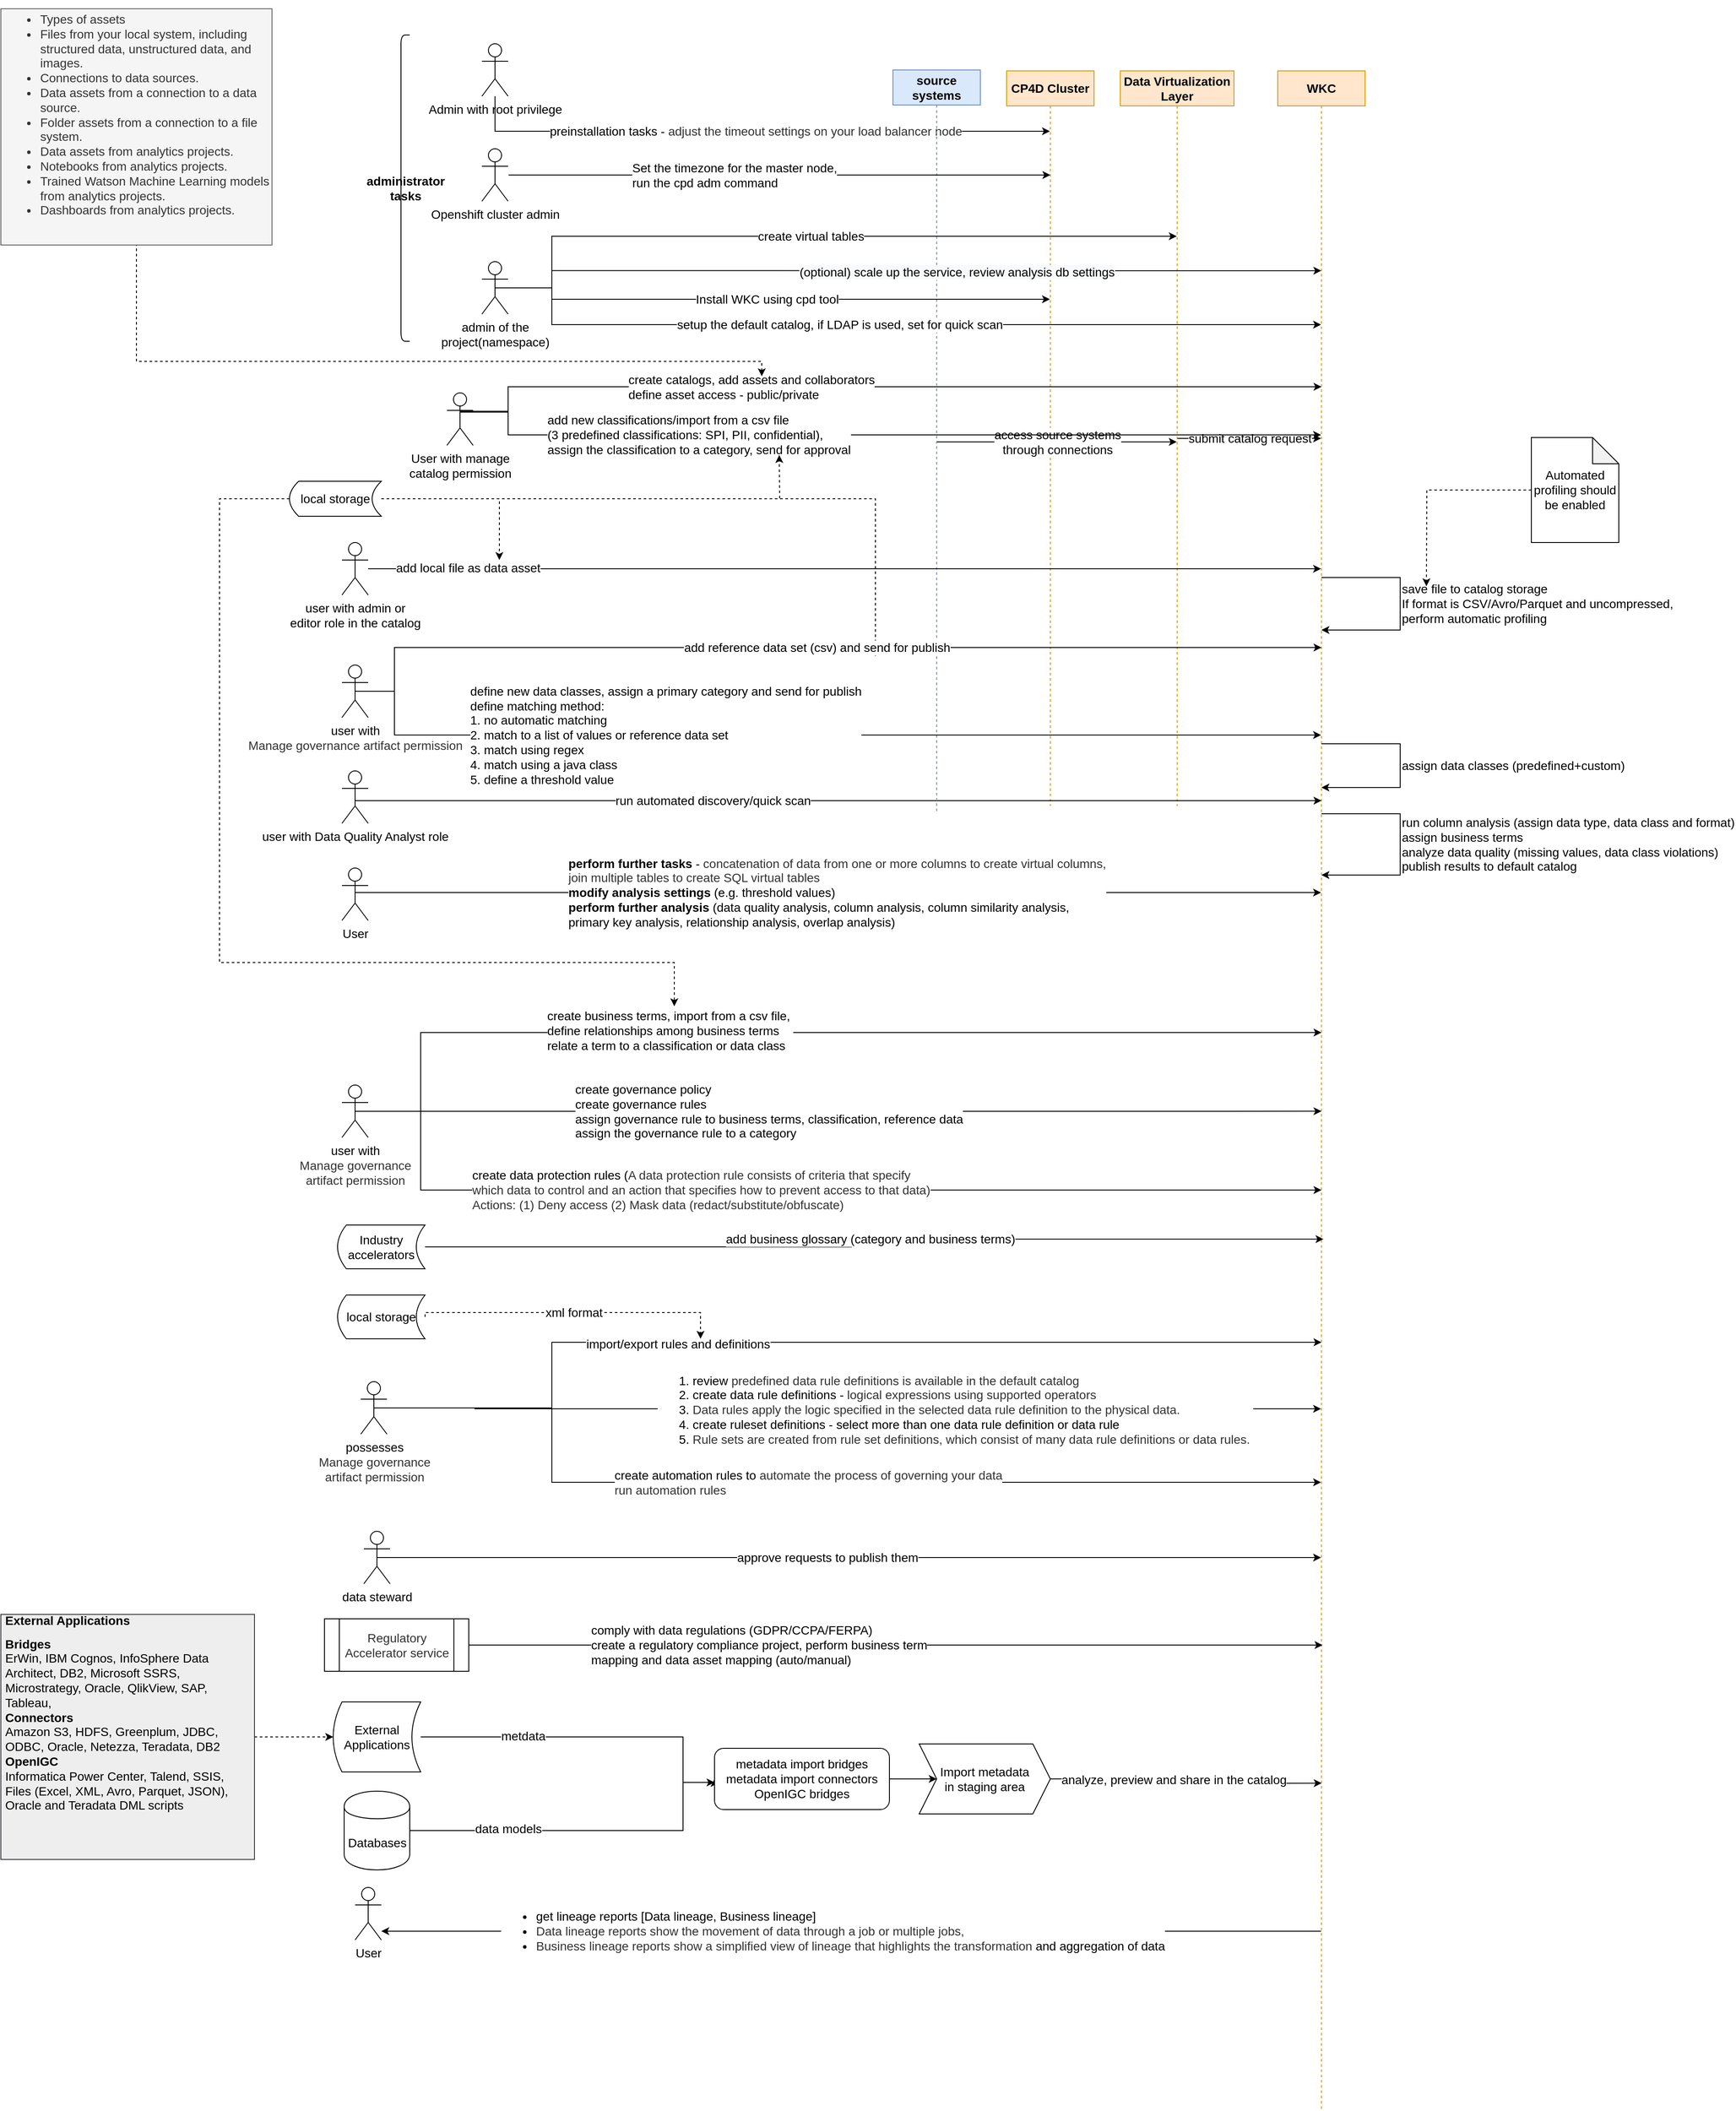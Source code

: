 <mxfile version="13.4.9" type="github">
  <diagram id="kgpKYQtTHZ0yAKxKKP6v" name="Page-1">
    <mxGraphModel dx="2909" dy="1727" grid="1" gridSize="10" guides="1" tooltips="1" connect="1" arrows="1" fold="1" page="1" pageScale="1" pageWidth="850" pageHeight="1100" math="0" shadow="0">
      <root>
        <mxCell id="0" />
        <mxCell id="1" parent="0" />
        <mxCell id="m7c62PFlQVcXENg2-71l-1" value="CP4D Cluster" style="shape=umlLifeline;perimeter=lifelinePerimeter;whiteSpace=wrap;html=1;container=1;collapsible=0;recursiveResize=0;outlineConnect=0;fillColor=#ffe6cc;strokeColor=#d79b00;fontSize=14;fontStyle=1" parent="1" vertex="1">
          <mxGeometry x="110" y="31" width="100" height="840" as="geometry" />
        </mxCell>
        <mxCell id="m7c62PFlQVcXENg2-71l-2" value="submit catalog request" style="edgeStyle=orthogonalEdgeStyle;rounded=0;orthogonalLoop=1;jettySize=auto;html=1;fontSize=14;" parent="1" source="m7c62PFlQVcXENg2-71l-3" target="m7c62PFlQVcXENg2-71l-5" edge="1">
          <mxGeometry relative="1" as="geometry">
            <Array as="points">
              <mxPoint x="310" y="240" />
              <mxPoint x="310" y="240" />
            </Array>
          </mxGeometry>
        </mxCell>
        <mxCell id="m7c62PFlQVcXENg2-71l-3" value="Data Virtualization Layer" style="shape=umlLifeline;perimeter=lifelinePerimeter;whiteSpace=wrap;html=1;container=1;collapsible=0;recursiveResize=0;outlineConnect=0;fillColor=#ffe6cc;strokeColor=#d79b00;fontSize=14;fontStyle=1" parent="1" vertex="1">
          <mxGeometry x="240" y="31" width="130" height="840" as="geometry" />
        </mxCell>
        <mxCell id="IsnBaX-UXQkgkAbF29E4-29" value="&lt;ul style=&quot;font-size: 14px;&quot;&gt;&lt;li style=&quot;font-size: 14px;&quot;&gt;&lt;font style=&quot;font-size: 14px;&quot;&gt;get lineage reports [Data lineage, Business lineage]&lt;/font&gt;&lt;/li&gt;&lt;li style=&quot;font-size: 14px;&quot;&gt;&lt;font style=&quot;font-size: 14px;&quot;&gt;&lt;span style=&quot;color: rgb(50, 50, 50); font-size: 14px;&quot;&gt;Data lineage reports show the movement of data through a job or multiple jobs,&amp;nbsp;&lt;/span&gt;&lt;/font&gt;&lt;/li&gt;&lt;li style=&quot;font-size: 14px;&quot;&gt;&lt;span style=&quot;color: rgb(50, 50, 50); font-size: 14px;&quot;&gt;Business lineage reports show a simplified view of lineage that highlights the transformation&amp;nbsp;&lt;/span&gt;and aggregation of data&lt;/li&gt;&lt;/ul&gt;" style="edgeStyle=orthogonalEdgeStyle;rounded=0;orthogonalLoop=1;jettySize=auto;html=1;align=left;fontSize=14;" parent="1" target="IsnBaX-UXQkgkAbF29E4-28" edge="1">
          <mxGeometry x="0.75" relative="1" as="geometry">
            <mxPoint x="290" y="1697.593" as="targetPoint" />
            <Array as="points">
              <mxPoint x="-400" y="2157" />
              <mxPoint x="-400" y="2157" />
            </Array>
            <mxPoint as="offset" />
            <mxPoint x="469.5" y="2157" as="sourcePoint" />
          </mxGeometry>
        </mxCell>
        <mxCell id="m7c62PFlQVcXENg2-71l-5" value="WKC" style="shape=umlLifeline;perimeter=lifelinePerimeter;whiteSpace=wrap;html=1;container=1;collapsible=0;recursiveResize=0;outlineConnect=0;fillColor=#ffe6cc;strokeColor=#d79b00;fontSize=14;fontStyle=1" parent="1" vertex="1">
          <mxGeometry x="420" y="31" width="100" height="2330" as="geometry" />
        </mxCell>
        <mxCell id="m7c62PFlQVcXENg2-71l-6" value="&lt;font style=&quot;font-size: 14px;&quot;&gt;preinstallation tasks -&amp;nbsp;&lt;span style=&quot;color: rgb(50, 50, 50); font-size: 14px;&quot;&gt;adjust the timeout settings on your load balancer node&lt;/span&gt;&lt;/font&gt;" style="edgeStyle=orthogonalEdgeStyle;rounded=0;orthogonalLoop=1;jettySize=auto;html=1;fontSize=14;" parent="1" source="m7c62PFlQVcXENg2-71l-9" target="m7c62PFlQVcXENg2-71l-1" edge="1">
          <mxGeometry relative="1" as="geometry">
            <Array as="points">
              <mxPoint x="50" y="100" />
              <mxPoint x="50" y="100" />
            </Array>
          </mxGeometry>
        </mxCell>
        <mxCell id="m7c62PFlQVcXENg2-71l-9" value="&lt;font style=&quot;font-size: 14px;&quot;&gt;Admin with root privilege&lt;/font&gt;" style="shape=umlActor;verticalLabelPosition=bottom;verticalAlign=top;html=1;fontSize=14;" parent="1" vertex="1">
          <mxGeometry x="-490" width="30" height="60" as="geometry" />
        </mxCell>
        <mxCell id="m7c62PFlQVcXENg2-71l-12" value="approve requests to publish them" style="edgeStyle=orthogonalEdgeStyle;rounded=0;orthogonalLoop=1;jettySize=auto;html=1;fontSize=14;exitX=0.5;exitY=0.5;exitDx=0;exitDy=0;exitPerimeter=0;" parent="1" source="m7c62PFlQVcXENg2-71l-13" edge="1">
          <mxGeometry x="0.657" y="-380" relative="1" as="geometry">
            <Array as="points">
              <mxPoint x="-495" y="1730" />
            </Array>
            <mxPoint x="-380" y="-380" as="offset" />
            <mxPoint x="469.5" y="1730" as="targetPoint" />
          </mxGeometry>
        </mxCell>
        <mxCell id="m7c62PFlQVcXENg2-71l-13" value="data steward" style="shape=umlActor;verticalLabelPosition=bottom;verticalAlign=top;html=1;fontSize=14;" parent="1" vertex="1">
          <mxGeometry x="-625" y="1700" width="30" height="60" as="geometry" />
        </mxCell>
        <mxCell id="m7c62PFlQVcXENg2-71l-14" value="run automated discovery/quick scan" style="edgeStyle=orthogonalEdgeStyle;rounded=0;orthogonalLoop=1;jettySize=auto;html=1;fontSize=14;exitX=0.5;exitY=0.5;exitDx=0;exitDy=0;exitPerimeter=0;" parent="1" source="m7c62PFlQVcXENg2-71l-16" edge="1">
          <mxGeometry x="-0.256" relative="1" as="geometry">
            <Array as="points">
              <mxPoint x="-635" y="865" />
            </Array>
            <mxPoint as="offset" />
            <mxPoint x="470" y="865" as="targetPoint" />
            <mxPoint x="-635" y="876" as="sourcePoint" />
          </mxGeometry>
        </mxCell>
        <mxCell id="m7c62PFlQVcXENg2-71l-16" value="user with Data Quality Analyst role" style="shape=umlActor;verticalLabelPosition=bottom;verticalAlign=top;html=1;fontSize=14;" parent="1" vertex="1">
          <mxGeometry x="-650" y="831" width="30" height="60" as="geometry" />
        </mxCell>
        <mxCell id="m7c62PFlQVcXENg2-71l-96" value="access source systems &lt;br&gt;through connections" style="edgeStyle=orthogonalEdgeStyle;rounded=0;orthogonalLoop=1;jettySize=auto;html=1;strokeWidth=1;fontSize=14;" parent="1" source="m7c62PFlQVcXENg2-71l-17" target="m7c62PFlQVcXENg2-71l-3" edge="1">
          <mxGeometry relative="1" as="geometry">
            <Array as="points">
              <mxPoint x="270" y="180" />
              <mxPoint x="270" y="180" />
            </Array>
          </mxGeometry>
        </mxCell>
        <mxCell id="m7c62PFlQVcXENg2-71l-17" value="source systems" style="shape=umlLifeline;perimeter=lifelinePerimeter;whiteSpace=wrap;html=1;container=1;collapsible=0;recursiveResize=0;outlineConnect=0;fillColor=#dae8fc;strokeColor=#6c8ebf;fontSize=14;fontStyle=1" parent="1" vertex="1">
          <mxGeometry x="-20" y="30" width="100" height="850" as="geometry" />
        </mxCell>
        <mxCell id="m7c62PFlQVcXENg2-71l-19" value="&lt;ol style=&quot;font-size: 14px;&quot;&gt;&lt;li style=&quot;font-size: 14px;&quot;&gt;&lt;font style=&quot;font-size: 14px;&quot;&gt;&lt;font style=&quot;font-size: 14px;&quot;&gt;review&amp;nbsp;&lt;span style=&quot;color: rgb(50, 50, 50); font-size: 14px;&quot;&gt;predefined data rule definitions is available in the default catalog&lt;/span&gt;&lt;/font&gt;&lt;/font&gt;&lt;/li&gt;&lt;li style=&quot;font-size: 14px;&quot;&gt;&lt;font style=&quot;font-size: 14px;&quot;&gt;create data rule definitions -&amp;nbsp;&lt;span style=&quot;color: rgb(50, 50, 50); font-size: 14px;&quot;&gt;logical expressions using supported operators&lt;br style=&quot;font-size: 14px;&quot;&gt;&lt;/span&gt;&lt;/font&gt;&lt;/li&gt;&lt;li style=&quot;font-size: 14px;&quot;&gt;&lt;font style=&quot;font-size: 14px;&quot;&gt;&lt;span style=&quot;color: rgb(50, 50, 50); font-size: 14px;&quot;&gt;Data rules apply the logic specified in the selected data rule definition to the physical data.&lt;/span&gt;&lt;/font&gt;&lt;/li&gt;&lt;li style=&quot;font-size: 14px;&quot;&gt;&lt;font style=&quot;font-size: 14px;&quot;&gt;create ruleset definitions -&amp;nbsp;&lt;/font&gt;select more than one data rule definition or data rule&lt;/li&gt;&lt;li style=&quot;font-size: 14px;&quot;&gt;&lt;font style=&quot;font-size: 14px;&quot;&gt;&lt;span style=&quot;color: rgb(50, 50, 50); font-size: 14px;&quot;&gt;Rule sets are created from rule set definitions, which consist of many data rule definitions or data rules.&amp;nbsp;&lt;/span&gt;&lt;/font&gt;&lt;/li&gt;&lt;/ol&gt;" style="edgeStyle=orthogonalEdgeStyle;rounded=0;orthogonalLoop=1;jettySize=auto;html=1;fontSize=14;align=left;exitX=0.5;exitY=0.5;exitDx=0;exitDy=0;exitPerimeter=0;" parent="1" source="m7c62PFlQVcXENg2-71l-20" edge="1">
          <mxGeometry x="-0.403" y="-1" relative="1" as="geometry">
            <Array as="points">
              <mxPoint x="-498" y="1560" />
            </Array>
            <mxPoint x="469.5" y="1560" as="targetPoint" />
            <mxPoint as="offset" />
          </mxGeometry>
        </mxCell>
        <mxCell id="m7c62PFlQVcXENg2-71l-87" style="edgeStyle=orthogonalEdgeStyle;rounded=0;orthogonalLoop=1;jettySize=auto;html=1;strokeWidth=1;fontSize=14;exitX=0.5;exitY=0.5;exitDx=0;exitDy=0;exitPerimeter=0;" parent="1" source="m7c62PFlQVcXENg2-71l-20" edge="1">
          <mxGeometry relative="1" as="geometry">
            <mxPoint x="470" y="1484" as="targetPoint" />
            <Array as="points">
              <mxPoint x="-410" y="1559" />
              <mxPoint x="-410" y="1484" />
            </Array>
            <mxPoint x="-483.5" y="1544" as="sourcePoint" />
          </mxGeometry>
        </mxCell>
        <mxCell id="m7c62PFlQVcXENg2-71l-88" value="import/export rules and definitions" style="edgeLabel;html=1;align=center;verticalAlign=middle;resizable=0;points=[];fontSize=14;" parent="m7c62PFlQVcXENg2-71l-87" vertex="1" connectable="0">
          <mxGeometry x="-0.494" y="-2" relative="1" as="geometry">
            <mxPoint x="129.5" as="offset" />
          </mxGeometry>
        </mxCell>
        <mxCell id="m7c62PFlQVcXENg2-71l-91" value="&lt;div style=&quot;text-align: left; font-size: 14px;&quot;&gt;create automation rules to&amp;nbsp;&lt;span style=&quot;color: rgb(50, 50, 50); font-size: 14px;&quot;&gt;automate the process of governing your data&lt;/span&gt;&lt;/div&gt;&lt;font style=&quot;font-size: 14px;&quot;&gt;&lt;div style=&quot;text-align: left; font-size: 14px;&quot;&gt;&lt;span style=&quot;color: rgb(50, 50, 50); font-size: 14px;&quot;&gt;run automation rules&lt;/span&gt;&lt;/div&gt;&lt;/font&gt;" style="edgeStyle=orthogonalEdgeStyle;rounded=0;orthogonalLoop=1;jettySize=auto;html=1;strokeWidth=1;fontSize=14;exitX=0.5;exitY=0.5;exitDx=0;exitDy=0;exitPerimeter=0;" parent="1" source="m7c62PFlQVcXENg2-71l-20" edge="1">
          <mxGeometry x="-0.006" relative="1" as="geometry">
            <mxPoint x="469.5" y="1644" as="targetPoint" />
            <Array as="points">
              <mxPoint x="-410" y="1559" />
              <mxPoint x="-410" y="1644" />
            </Array>
            <mxPoint x="1" as="offset" />
            <mxPoint x="-483.5" y="1574" as="sourcePoint" />
          </mxGeometry>
        </mxCell>
        <mxCell id="m7c62PFlQVcXENg2-71l-20" value="&lt;font style=&quot;font-size: 14px;&quot;&gt;possesses&lt;br style=&quot;font-size: 14px;&quot;&gt;&lt;span style=&quot;color: rgb(50, 50, 50); background-color: rgb(255, 255, 255); font-size: 14px;&quot;&gt;Manage governance &lt;br style=&quot;font-size: 14px;&quot;&gt;artifact permission&lt;/span&gt;&lt;/font&gt;" style="shape=umlActor;verticalLabelPosition=bottom;verticalAlign=top;html=1;fontSize=14;" parent="1" vertex="1">
          <mxGeometry x="-628.5" y="1529" width="30" height="60" as="geometry" />
        </mxCell>
        <mxCell id="m7c62PFlQVcXENg2-71l-37" value="&lt;font style=&quot;font-size: 14px;&quot;&gt;Install WKC using cpd tool&lt;/font&gt;" style="edgeStyle=orthogonalEdgeStyle;rounded=0;orthogonalLoop=1;jettySize=auto;html=1;fontSize=14;exitX=0.5;exitY=0.5;exitDx=0;exitDy=0;exitPerimeter=0;" parent="1" source="m7c62PFlQVcXENg2-71l-22" edge="1">
          <mxGeometry relative="1" as="geometry">
            <Array as="points">
              <mxPoint x="-410" y="279" />
              <mxPoint x="-410" y="292" />
            </Array>
            <mxPoint x="-475" y="268" as="sourcePoint" />
            <mxPoint x="159.5" y="292.0" as="targetPoint" />
          </mxGeometry>
        </mxCell>
        <mxCell id="m7c62PFlQVcXENg2-71l-38" style="edgeStyle=orthogonalEdgeStyle;rounded=0;orthogonalLoop=1;jettySize=auto;html=1;fontSize=14;exitX=0.5;exitY=0.5;exitDx=0;exitDy=0;exitPerimeter=0;" parent="1" source="m7c62PFlQVcXENg2-71l-22" edge="1">
          <mxGeometry relative="1" as="geometry">
            <Array as="points">
              <mxPoint x="-410" y="279" />
              <mxPoint x="-410" y="321" />
            </Array>
            <mxPoint x="-475.034" y="300" as="sourcePoint" />
            <mxPoint x="469.5" y="321.0" as="targetPoint" />
          </mxGeometry>
        </mxCell>
        <mxCell id="m7c62PFlQVcXENg2-71l-39" value="&lt;font style=&quot;font-size: 14px;&quot;&gt;setup the default catalog, if LDAP is used, set for quick scan&lt;/font&gt;" style="edgeLabel;html=1;align=center;verticalAlign=middle;resizable=0;points=[];fontSize=14;" parent="m7c62PFlQVcXENg2-71l-38" vertex="1" connectable="0">
          <mxGeometry x="-0.1" y="-1" relative="1" as="geometry">
            <mxPoint x="-8.67" y="-1" as="offset" />
          </mxGeometry>
        </mxCell>
        <mxCell id="m7c62PFlQVcXENg2-71l-95" value="create virtual tables" style="edgeStyle=orthogonalEdgeStyle;rounded=0;orthogonalLoop=1;jettySize=auto;html=1;strokeWidth=1;fontSize=14;exitX=0.5;exitY=0.5;exitDx=0;exitDy=0;exitPerimeter=0;" parent="1" source="m7c62PFlQVcXENg2-71l-22" target="m7c62PFlQVcXENg2-71l-3" edge="1">
          <mxGeometry relative="1" as="geometry">
            <Array as="points">
              <mxPoint x="-410" y="279" />
              <mxPoint x="-410" y="220" />
            </Array>
          </mxGeometry>
        </mxCell>
        <mxCell id="m7c62PFlQVcXENg2-71l-22" value="&lt;font style=&quot;font-size: 14px&quot;&gt;admin of the &lt;br&gt;project(namespace)&lt;/font&gt;" style="shape=umlActor;verticalLabelPosition=bottom;verticalAlign=top;html=1;outlineConnect=0;fontSize=14;" parent="1" vertex="1">
          <mxGeometry x="-490" y="249" width="30" height="60" as="geometry" />
        </mxCell>
        <mxCell id="m7c62PFlQVcXENg2-71l-33" style="edgeStyle=orthogonalEdgeStyle;rounded=0;orthogonalLoop=1;jettySize=auto;html=1;fontSize=14;" parent="1" edge="1">
          <mxGeometry relative="1" as="geometry">
            <Array as="points">
              <mxPoint x="-9.5" y="150" />
              <mxPoint x="-9.5" y="150" />
            </Array>
            <mxPoint x="-459.5" y="150.0" as="sourcePoint" />
            <mxPoint x="160" y="150.0" as="targetPoint" />
          </mxGeometry>
        </mxCell>
        <mxCell id="m7c62PFlQVcXENg2-71l-35" value="&lt;font style=&quot;font-size: 14px;&quot;&gt;Set the timezone for the master node,&lt;br style=&quot;font-size: 14px;&quot;&gt;run the cpd adm command&lt;/font&gt;" style="edgeLabel;html=1;align=left;verticalAlign=middle;resizable=0;points=[];fontSize=14;" parent="m7c62PFlQVcXENg2-71l-33" vertex="1" connectable="0">
          <mxGeometry x="-0.065" y="1" relative="1" as="geometry">
            <mxPoint x="-149.66" y="1" as="offset" />
          </mxGeometry>
        </mxCell>
        <mxCell id="m7c62PFlQVcXENg2-71l-30" value="&lt;font style=&quot;font-size: 14px;&quot;&gt;Openshift cluster admin&lt;/font&gt;" style="shape=umlActor;verticalLabelPosition=bottom;verticalAlign=top;html=1;outlineConnect=0;fontSize=14;" parent="1" vertex="1">
          <mxGeometry x="-490" y="120" width="30" height="60" as="geometry" />
        </mxCell>
        <mxCell id="m7c62PFlQVcXENg2-71l-42" style="edgeStyle=orthogonalEdgeStyle;rounded=0;orthogonalLoop=1;jettySize=auto;html=1;fontSize=14;exitX=0.5;exitY=0.5;exitDx=0;exitDy=0;exitPerimeter=0;entryX=0.498;entryY=0.098;entryDx=0;entryDy=0;entryPerimeter=0;" parent="1" source="m7c62PFlQVcXENg2-71l-22" target="m7c62PFlQVcXENg2-71l-5" edge="1">
          <mxGeometry relative="1" as="geometry">
            <mxPoint x="-475" y="340" as="sourcePoint" />
            <mxPoint x="-50" y="370" as="targetPoint" />
            <Array as="points">
              <mxPoint x="-410" y="279" />
              <mxPoint x="-410" y="259" />
            </Array>
          </mxGeometry>
        </mxCell>
        <mxCell id="m7c62PFlQVcXENg2-71l-43" value="&lt;span style=&quot;font-size: 14px; background-color: rgb(248, 249, 250);&quot;&gt;(optional) scale up the service, review analysis db settings&lt;/span&gt;" style="edgeLabel;html=1;align=center;verticalAlign=middle;resizable=0;points=[];fontSize=14;" parent="m7c62PFlQVcXENg2-71l-42" vertex="1" connectable="0">
          <mxGeometry x="0.135" y="-1" relative="1" as="geometry">
            <mxPoint as="offset" />
          </mxGeometry>
        </mxCell>
        <mxCell id="m7c62PFlQVcXENg2-71l-47" style="edgeStyle=orthogonalEdgeStyle;rounded=0;orthogonalLoop=1;jettySize=auto;html=1;fontSize=14;exitX=0.5;exitY=0.5;exitDx=0;exitDy=0;exitPerimeter=0;" parent="1" edge="1">
          <mxGeometry relative="1" as="geometry">
            <Array as="points">
              <mxPoint x="-460" y="421" />
              <mxPoint x="-460" y="392" />
              <mxPoint x="470" y="392" />
            </Array>
            <mxPoint x="-515.0" y="421" as="sourcePoint" />
            <mxPoint x="470" y="392" as="targetPoint" />
          </mxGeometry>
        </mxCell>
        <mxCell id="m7c62PFlQVcXENg2-71l-48" value="&lt;div style=&quot;text-align: left; font-size: 14px;&quot;&gt;create catalogs, add assets and collaborators&lt;/div&gt;&lt;div style=&quot;text-align: left; font-size: 14px;&quot;&gt;define asset access - public/private&lt;/div&gt;" style="edgeLabel;html=1;align=center;verticalAlign=middle;resizable=0;points=[];fontSize=14;" parent="m7c62PFlQVcXENg2-71l-47" vertex="1" connectable="0">
          <mxGeometry x="0.463" y="-283" relative="1" as="geometry">
            <mxPoint x="-380" y="-283" as="offset" />
          </mxGeometry>
        </mxCell>
        <mxCell id="m7c62PFlQVcXENg2-71l-54" style="edgeStyle=orthogonalEdgeStyle;rounded=0;orthogonalLoop=1;jettySize=auto;html=1;strokeWidth=1;fontSize=14;exitX=0.5;exitY=0.5;exitDx=0;exitDy=0;exitPerimeter=0;" parent="1" source="m7c62PFlQVcXENg2-71l-44" edge="1">
          <mxGeometry relative="1" as="geometry">
            <Array as="points">
              <mxPoint x="-515" y="420" />
              <mxPoint x="-460" y="420" />
              <mxPoint x="-460" y="447" />
            </Array>
            <mxPoint x="-475.034" y="446" as="sourcePoint" />
            <mxPoint x="469.5" y="447.0" as="targetPoint" />
          </mxGeometry>
        </mxCell>
        <mxCell id="m7c62PFlQVcXENg2-71l-55" value="add new classifications/import from a csv file &lt;br&gt;(3 predefined classifications: SPI, PII, confidential),&amp;nbsp;&lt;br style=&quot;font-size: 14px&quot;&gt;assign the classification to a category, send for approval" style="edgeLabel;html=1;align=left;verticalAlign=middle;resizable=0;points=[];fontSize=14;" parent="m7c62PFlQVcXENg2-71l-54" vertex="1" connectable="0">
          <mxGeometry x="-0.036" y="-1" relative="1" as="geometry">
            <mxPoint x="-358" y="-1" as="offset" />
          </mxGeometry>
        </mxCell>
        <mxCell id="m7c62PFlQVcXENg2-71l-44" value="&lt;font style=&quot;font-size: 14px&quot;&gt;User with manage &lt;br&gt;catalog permission&lt;/font&gt;" style="shape=umlActor;verticalLabelPosition=bottom;verticalAlign=top;html=1;outlineConnect=0;fontSize=14;" parent="1" vertex="1">
          <mxGeometry x="-530" y="399" width="30" height="60" as="geometry" />
        </mxCell>
        <mxCell id="m7c62PFlQVcXENg2-71l-53" style="edgeStyle=orthogonalEdgeStyle;rounded=0;orthogonalLoop=1;jettySize=auto;html=1;fontSize=14;dashed=1;strokeWidth=1;exitX=0.5;exitY=1;exitDx=0;exitDy=0;" parent="1" edge="1">
          <mxGeometry relative="1" as="geometry">
            <mxPoint x="-170" y="380" as="targetPoint" />
            <Array as="points">
              <mxPoint x="-885" y="363" />
              <mxPoint x="-170" y="363" />
            </Array>
            <mxPoint x="-885.0" y="210.0" as="sourcePoint" />
          </mxGeometry>
        </mxCell>
        <mxCell id="m7c62PFlQVcXENg2-71l-51" value="&lt;h1 style=&quot;font-size: 14px;&quot;&gt;&lt;ul style=&quot;font-size: 14px;&quot;&gt;&lt;li style=&quot;font-size: 14px;&quot;&gt;&lt;font style=&quot;font-size: 14px; font-weight: normal;&quot;&gt;Types of assets&lt;/font&gt;&lt;/li&gt;&lt;li style=&quot;font-size: 14px;&quot;&gt;&lt;font style=&quot;font-size: 14px; font-weight: normal;&quot;&gt;Files from your local system, including structured data, unstructured data, and images.&lt;/font&gt;&lt;/li&gt;&lt;li style=&quot;font-size: 14px;&quot;&gt;&lt;font style=&quot;font-size: 14px; font-weight: normal;&quot;&gt;Connections to data sources.&amp;nbsp;&lt;/font&gt;&lt;/li&gt;&lt;li style=&quot;font-size: 14px;&quot;&gt;&lt;span style=&quot;font-weight: normal; font-size: 14px;&quot;&gt;Data assets from a connection to a data source.&lt;/span&gt;&lt;/li&gt;&lt;li style=&quot;font-size: 14px;&quot;&gt;&lt;font style=&quot;font-size: 14px; font-weight: normal;&quot;&gt;Folder assets from a connection to a file system.&lt;/font&gt;&lt;/li&gt;&lt;li style=&quot;font-size: 14px;&quot;&gt;&lt;font style=&quot;font-size: 14px; font-weight: normal;&quot;&gt;Data assets from analytics projects.&lt;/font&gt;&lt;/li&gt;&lt;li style=&quot;font-size: 14px;&quot;&gt;&lt;font style=&quot;font-size: 14px; font-weight: normal;&quot;&gt;Notebooks from analytics projects.&lt;/font&gt;&lt;/li&gt;&lt;li style=&quot;font-size: 14px;&quot;&gt;&lt;font style=&quot;font-size: 14px; font-weight: normal;&quot;&gt;Trained Watson Machine Learning models from analytics projects.&lt;/font&gt;&lt;/li&gt;&lt;li style=&quot;font-size: 14px;&quot;&gt;&lt;font style=&quot;font-size: 14px; font-weight: normal;&quot;&gt;Dashboards from analytics projects.&lt;/font&gt;&lt;/li&gt;&lt;/ul&gt;&lt;/h1&gt;" style="text;html=1;strokeColor=#666666;fillColor=#f5f5f5;spacing=5;spacingTop=-20;whiteSpace=wrap;overflow=hidden;rounded=0;fontSize=14;fontColor=#333333;" parent="1" vertex="1">
          <mxGeometry x="-1040" y="-40" width="310" height="270" as="geometry" />
        </mxCell>
        <mxCell id="m7c62PFlQVcXENg2-71l-58" style="edgeStyle=orthogonalEdgeStyle;rounded=0;orthogonalLoop=1;jettySize=auto;html=1;strokeWidth=1;fontSize=14;dashed=1;" parent="1" source="m7c62PFlQVcXENg2-71l-57" edge="1">
          <mxGeometry relative="1" as="geometry">
            <mxPoint x="-150" y="470" as="targetPoint" />
          </mxGeometry>
        </mxCell>
        <mxCell id="m7c62PFlQVcXENg2-71l-63" style="edgeStyle=orthogonalEdgeStyle;rounded=0;orthogonalLoop=1;jettySize=auto;html=1;strokeWidth=1;fontSize=14;dashed=1;" parent="1" source="m7c62PFlQVcXENg2-71l-57" edge="1">
          <mxGeometry relative="1" as="geometry">
            <mxPoint x="-470" y="590" as="targetPoint" />
            <Array as="points">
              <mxPoint x="-470" y="520" />
              <mxPoint x="-470" y="590" />
            </Array>
          </mxGeometry>
        </mxCell>
        <mxCell id="m7c62PFlQVcXENg2-71l-73" value="" style="edgeStyle=orthogonalEdgeStyle;rounded=0;orthogonalLoop=1;jettySize=auto;html=1;strokeWidth=1;fontSize=14;dashed=1;" parent="1" source="m7c62PFlQVcXENg2-71l-57" edge="1">
          <mxGeometry x="0.661" relative="1" as="geometry">
            <mxPoint x="-40" y="700" as="targetPoint" />
            <Array as="points">
              <mxPoint x="-40" y="520" />
            </Array>
            <mxPoint as="offset" />
          </mxGeometry>
        </mxCell>
        <mxCell id="m7c62PFlQVcXENg2-71l-84" style="edgeStyle=orthogonalEdgeStyle;rounded=0;orthogonalLoop=1;jettySize=auto;html=1;strokeWidth=1;fontSize=14;dashed=1;" parent="1" source="m7c62PFlQVcXENg2-71l-57" edge="1">
          <mxGeometry relative="1" as="geometry">
            <mxPoint x="-270" y="1100" as="targetPoint" />
            <Array as="points">
              <mxPoint x="-790" y="520" />
              <mxPoint x="-790" y="1050" />
              <mxPoint x="-270" y="1050" />
            </Array>
          </mxGeometry>
        </mxCell>
        <mxCell id="m7c62PFlQVcXENg2-71l-57" value="local storage" style="shape=dataStorage;whiteSpace=wrap;html=1;fontSize=14;" parent="1" vertex="1">
          <mxGeometry x="-710" y="500" width="105" height="40" as="geometry" />
        </mxCell>
        <mxCell id="m7c62PFlQVcXENg2-71l-60" style="edgeStyle=orthogonalEdgeStyle;rounded=0;orthogonalLoop=1;jettySize=auto;html=1;strokeWidth=1;fontSize=14;" parent="1" source="m7c62PFlQVcXENg2-71l-59" target="m7c62PFlQVcXENg2-71l-5" edge="1">
          <mxGeometry relative="1" as="geometry">
            <Array as="points">
              <mxPoint x="240" y="600" />
              <mxPoint x="240" y="600" />
            </Array>
          </mxGeometry>
        </mxCell>
        <mxCell id="m7c62PFlQVcXENg2-71l-61" value="add local file as data asset" style="edgeLabel;html=1;align=center;verticalAlign=middle;resizable=0;points=[];fontSize=14;" parent="m7c62PFlQVcXENg2-71l-60" vertex="1" connectable="0">
          <mxGeometry x="-0.792" y="1" relative="1" as="geometry">
            <mxPoint as="offset" />
          </mxGeometry>
        </mxCell>
        <mxCell id="m7c62PFlQVcXENg2-71l-59" value="user with admin or &lt;br style=&quot;font-size: 14px;&quot;&gt;editor role in the catalog" style="shape=umlActor;verticalLabelPosition=bottom;verticalAlign=top;html=1;outlineConnect=0;fontSize=14;" parent="1" vertex="1">
          <mxGeometry x="-650" y="570" width="30" height="60" as="geometry" />
        </mxCell>
        <mxCell id="m7c62PFlQVcXENg2-71l-62" value="save file to catalog storage&lt;br style=&quot;font-size: 14px&quot;&gt;If format is CSV/Avro/Parquet and uncompressed, &lt;br&gt;perform automatic profiling" style="edgeStyle=orthogonalEdgeStyle;rounded=0;orthogonalLoop=1;jettySize=auto;html=1;strokeWidth=1;fontSize=14;align=left;" parent="1" source="m7c62PFlQVcXENg2-71l-5" target="m7c62PFlQVcXENg2-71l-5" edge="1">
          <mxGeometry relative="1" as="geometry">
            <Array as="points">
              <mxPoint x="560" y="610" />
              <mxPoint x="560" y="670" />
            </Array>
          </mxGeometry>
        </mxCell>
        <mxCell id="m7c62PFlQVcXENg2-71l-65" style="edgeStyle=orthogonalEdgeStyle;rounded=0;orthogonalLoop=1;jettySize=auto;html=1;dashed=1;strokeWidth=1;fontSize=14;" parent="1" source="m7c62PFlQVcXENg2-71l-64" edge="1">
          <mxGeometry relative="1" as="geometry">
            <mxPoint x="590" y="620" as="targetPoint" />
          </mxGeometry>
        </mxCell>
        <mxCell id="m7c62PFlQVcXENg2-71l-64" value="Automated profiling should be enabled" style="shape=note;whiteSpace=wrap;html=1;backgroundOutline=1;darkOpacity=0.05;fontSize=14;" parent="1" vertex="1">
          <mxGeometry x="710" y="450" width="100" height="120" as="geometry" />
        </mxCell>
        <mxCell id="m7c62PFlQVcXENg2-71l-66" value="assign data classes (predefined+custom)" style="edgeStyle=orthogonalEdgeStyle;rounded=0;orthogonalLoop=1;jettySize=auto;html=1;strokeWidth=1;fontSize=14;align=left;" parent="1" source="m7c62PFlQVcXENg2-71l-5" target="m7c62PFlQVcXENg2-71l-5" edge="1">
          <mxGeometry relative="1" as="geometry">
            <Array as="points">
              <mxPoint x="560" y="800" />
              <mxPoint x="560" y="850" />
            </Array>
          </mxGeometry>
        </mxCell>
        <mxCell id="m7c62PFlQVcXENg2-71l-68" value="&lt;div style=&quot;text-align: left; font-size: 14px;&quot;&gt;define new data classes, assign a primary category and send for publish&lt;/div&gt;&lt;div style=&quot;text-align: left; font-size: 14px;&quot;&gt;define matching method:&lt;/div&gt;&lt;div style=&quot;text-align: left; font-size: 14px;&quot;&gt;1. no automatic matching&lt;/div&gt;&lt;div style=&quot;text-align: left; font-size: 14px;&quot;&gt;2. match to a list of values or reference data set&lt;/div&gt;&lt;div style=&quot;text-align: left; font-size: 14px;&quot;&gt;3. match using regex&lt;/div&gt;&lt;div style=&quot;text-align: left; font-size: 14px;&quot;&gt;4. match using a java class&lt;/div&gt;&lt;div style=&quot;text-align: left; font-size: 14px;&quot;&gt;5. define a threshold value&lt;/div&gt;" style="edgeStyle=orthogonalEdgeStyle;rounded=0;orthogonalLoop=1;jettySize=auto;html=1;strokeWidth=1;fontSize=14;exitX=0.5;exitY=0.5;exitDx=0;exitDy=0;exitPerimeter=0;" parent="1" source="m7c62PFlQVcXENg2-71l-67" target="m7c62PFlQVcXENg2-71l-5" edge="1">
          <mxGeometry x="-0.299" relative="1" as="geometry">
            <Array as="points">
              <mxPoint x="-590" y="740" />
              <mxPoint x="-590" y="790" />
            </Array>
            <mxPoint as="offset" />
          </mxGeometry>
        </mxCell>
        <mxCell id="m7c62PFlQVcXENg2-71l-74" value="add reference data set (csv) and send for publish" style="edgeStyle=orthogonalEdgeStyle;rounded=0;orthogonalLoop=1;jettySize=auto;html=1;strokeWidth=1;fontSize=14;exitX=0.5;exitY=0.5;exitDx=0;exitDy=0;exitPerimeter=0;" parent="1" source="m7c62PFlQVcXENg2-71l-67" edge="1">
          <mxGeometry relative="1" as="geometry">
            <Array as="points">
              <mxPoint x="-590" y="740" />
              <mxPoint x="-590" y="690" />
              <mxPoint x="470" y="690" />
            </Array>
            <mxPoint x="470" y="690" as="targetPoint" />
          </mxGeometry>
        </mxCell>
        <mxCell id="m7c62PFlQVcXENg2-71l-67" value="user with&lt;br style=&quot;font-size: 14px;&quot;&gt;&lt;span style=&quot;color: rgb(50, 50, 50); background-color: rgb(255, 255, 255); font-size: 14px;&quot;&gt;Manage governance artifact permission&lt;/span&gt;" style="shape=umlActor;verticalLabelPosition=bottom;verticalAlign=top;html=1;outlineConnect=0;fontSize=14;" parent="1" vertex="1">
          <mxGeometry x="-650" y="710" width="30" height="60" as="geometry" />
        </mxCell>
        <mxCell id="m7c62PFlQVcXENg2-71l-75" value="&lt;div style=&quot;font-size: 14px;&quot;&gt;run column analysis (assign data type, data class and format)&lt;/div&gt;&lt;div style=&quot;font-size: 14px;&quot;&gt;assign business terms&lt;/div&gt;&lt;div style=&quot;font-size: 14px;&quot;&gt;analyze data quality (missing values, data class violations)&lt;/div&gt;&lt;div style=&quot;font-size: 14px;&quot;&gt;publish results to default catalog&lt;/div&gt;" style="edgeStyle=orthogonalEdgeStyle;rounded=0;orthogonalLoop=1;jettySize=auto;html=1;strokeWidth=1;fontSize=14;align=left;" parent="1" source="m7c62PFlQVcXENg2-71l-5" target="m7c62PFlQVcXENg2-71l-5" edge="1">
          <mxGeometry relative="1" as="geometry">
            <Array as="points">
              <mxPoint x="560" y="880" />
              <mxPoint x="560" y="950" />
            </Array>
          </mxGeometry>
        </mxCell>
        <mxCell id="m7c62PFlQVcXENg2-71l-77" value="&lt;font style=&quot;font-size: 14px;&quot;&gt;&lt;b style=&quot;font-size: 14px;&quot;&gt;perform further tasks&lt;/b&gt; -&amp;nbsp;&lt;span style=&quot;color: rgb(50, 50, 50); font-size: 14px;&quot;&gt;concatenation of data from one or more columns to create virtual columns, &lt;br style=&quot;font-size: 14px;&quot;&gt;join multiple tables to create SQL virtual tables&lt;br style=&quot;font-size: 14px;&quot;&gt;&lt;/span&gt;&lt;/font&gt;&lt;b style=&quot;font-size: 14px;&quot;&gt;modify analysis settings&lt;/b&gt; (e.g. threshold values)&lt;br style=&quot;font-size: 14px;&quot;&gt;&lt;b style=&quot;font-size: 14px;&quot;&gt;perform further analysis&lt;/b&gt; (data quality analysis, column analysis, column similarity analysis, &lt;br style=&quot;font-size: 14px;&quot;&gt;primary key analysis, relationship analysis, overlap analysis)" style="edgeStyle=orthogonalEdgeStyle;rounded=0;orthogonalLoop=1;jettySize=auto;html=1;strokeWidth=1;fontSize=14;align=left;exitX=0.5;exitY=0.5;exitDx=0;exitDy=0;exitPerimeter=0;" parent="1" source="m7c62PFlQVcXENg2-71l-76" edge="1">
          <mxGeometry x="0.291" y="-470" relative="1" as="geometry">
            <Array as="points">
              <mxPoint x="-635" y="970" />
            </Array>
            <mxPoint x="-470" y="-470" as="offset" />
            <mxPoint x="-460" y="970.034" as="sourcePoint" />
            <mxPoint x="469.5" y="970.034" as="targetPoint" />
          </mxGeometry>
        </mxCell>
        <mxCell id="m7c62PFlQVcXENg2-71l-76" value="User" style="shape=umlActor;verticalLabelPosition=bottom;verticalAlign=top;html=1;outlineConnect=0;fontSize=14;" parent="1" vertex="1">
          <mxGeometry x="-650" y="942" width="30" height="60" as="geometry" />
        </mxCell>
        <mxCell id="m7c62PFlQVcXENg2-71l-80" value="&lt;div style=&quot;text-align: left; font-size: 14px;&quot;&gt;create governance policy&lt;/div&gt;&lt;div style=&quot;text-align: left; font-size: 14px;&quot;&gt;create governance rules&lt;/div&gt;&lt;div style=&quot;text-align: left; font-size: 14px;&quot;&gt;assign governance rule to business terms, classification, reference data&lt;/div&gt;&lt;div style=&quot;text-align: left; font-size: 14px;&quot;&gt;assign the governance rule to a category&lt;/div&gt;" style="edgeStyle=orthogonalEdgeStyle;rounded=0;orthogonalLoop=1;jettySize=auto;html=1;strokeWidth=1;fontSize=14;exitX=0.5;exitY=0.5;exitDx=0;exitDy=0;exitPerimeter=0;" parent="1" edge="1" source="m7c62PFlQVcXENg2-71l-79">
          <mxGeometry x="0.871" y="560" relative="1" as="geometry">
            <mxPoint x="-460" y="1220" as="sourcePoint" />
            <mxPoint x="470" y="1219.935" as="targetPoint" />
            <Array as="points" />
            <mxPoint x="-560" y="560" as="offset" />
          </mxGeometry>
        </mxCell>
        <mxCell id="m7c62PFlQVcXENg2-71l-81" value="&lt;font style=&quot;font-size: 14px;&quot;&gt;create data protection rules (&lt;font color=&quot;#323232&quot; style=&quot;font-size: 14px;&quot;&gt;A data protection rule consists of criteria that specify &lt;/font&gt;&lt;br style=&quot;font-size: 14px;&quot;&gt;&lt;font color=&quot;#323232&quot; style=&quot;font-size: 14px;&quot;&gt;which data to control and an action that specifies how to prevent access to that data)&lt;/font&gt;&lt;br style=&quot;font-size: 14px;&quot;&gt;&lt;font color=&quot;#323232&quot; style=&quot;font-size: 14px;&quot;&gt;Actions: (1) Deny access (2) Mask data (redact/substitute/obfuscate)&lt;/font&gt;&lt;br style=&quot;font-size: 14px;&quot;&gt;&lt;/font&gt;" style="edgeStyle=orthogonalEdgeStyle;rounded=0;orthogonalLoop=1;jettySize=auto;html=1;strokeWidth=1;fontSize=14;align=left;exitX=0.5;exitY=0.5;exitDx=0;exitDy=0;exitPerimeter=0;" parent="1" source="m7c62PFlQVcXENg2-71l-79" edge="1">
          <mxGeometry x="-0.629" relative="1" as="geometry">
            <mxPoint x="470" y="1310" as="targetPoint" />
            <Array as="points">
              <mxPoint x="-560" y="1220" />
              <mxPoint x="-560" y="1310" />
              <mxPoint x="470" y="1310" />
            </Array>
            <mxPoint as="offset" />
          </mxGeometry>
        </mxCell>
        <mxCell id="m7c62PFlQVcXENg2-71l-82" style="edgeStyle=orthogonalEdgeStyle;rounded=0;orthogonalLoop=1;jettySize=auto;html=1;strokeWidth=1;fontSize=14;exitX=0.5;exitY=0.5;exitDx=0;exitDy=0;exitPerimeter=0;" parent="1" source="m7c62PFlQVcXENg2-71l-79" edge="1">
          <mxGeometry relative="1" as="geometry">
            <Array as="points">
              <mxPoint x="-560" y="1220" />
              <mxPoint x="-560" y="1130" />
              <mxPoint x="470" y="1130" />
            </Array>
            <mxPoint x="-515.0" y="1224" as="sourcePoint" />
            <mxPoint x="470" y="1130" as="targetPoint" />
          </mxGeometry>
        </mxCell>
        <mxCell id="m7c62PFlQVcXENg2-71l-83" value="&lt;div style=&quot;text-align: left; font-size: 14px;&quot;&gt;create business terms, import from a csv file,&amp;nbsp;&lt;/div&gt;&lt;div style=&quot;text-align: left; font-size: 14px;&quot;&gt;define relationships among business terms&lt;/div&gt;&lt;div style=&quot;text-align: left; font-size: 14px;&quot;&gt;relate a term to a classification or data class&lt;/div&gt;" style="edgeLabel;html=1;align=center;verticalAlign=middle;resizable=0;points=[];fontSize=14;" parent="m7c62PFlQVcXENg2-71l-82" vertex="1" connectable="0">
          <mxGeometry x="-0.146" y="2" relative="1" as="geometry">
            <mxPoint x="-61" as="offset" />
          </mxGeometry>
        </mxCell>
        <mxCell id="m7c62PFlQVcXENg2-71l-79" value="user with&lt;br style=&quot;font-size: 14px;&quot;&gt;&lt;span style=&quot;color: rgb(50, 50, 50); background-color: rgb(255, 255, 255); font-size: 14px;&quot;&gt;Manage governance &lt;br style=&quot;font-size: 14px;&quot;&gt;artifact permission&lt;/span&gt;" style="shape=umlActor;verticalLabelPosition=bottom;verticalAlign=top;html=1;outlineConnect=0;fontSize=14;" parent="1" vertex="1">
          <mxGeometry x="-650" y="1190" width="30" height="60" as="geometry" />
        </mxCell>
        <mxCell id="m7c62PFlQVcXENg2-71l-86" value="add business glossary (category and business terms)" style="edgeStyle=orthogonalEdgeStyle;rounded=0;orthogonalLoop=1;jettySize=auto;html=1;strokeWidth=1;fontSize=14;entryX=0.523;entryY=0.573;entryDx=0;entryDy=0;entryPerimeter=0;" parent="1" edge="1" target="m7c62PFlQVcXENg2-71l-5" source="m7c62PFlQVcXENg2-71l-85">
          <mxGeometry relative="1" as="geometry">
            <mxPoint x="-410" y="1352" as="sourcePoint" />
            <mxPoint x="270" y="1375" as="targetPoint" />
            <Array as="points" />
          </mxGeometry>
        </mxCell>
        <mxCell id="m7c62PFlQVcXENg2-71l-85" value="Industry accelerators" style="shape=dataStorage;whiteSpace=wrap;html=1;fontSize=14;" parent="1" vertex="1">
          <mxGeometry x="-655" y="1350" width="100" height="50" as="geometry" />
        </mxCell>
        <mxCell id="m7c62PFlQVcXENg2-71l-90" value="xml format" style="edgeStyle=orthogonalEdgeStyle;rounded=0;orthogonalLoop=1;jettySize=auto;html=1;strokeWidth=1;fontSize=14;dashed=1;exitX=1;exitY=0.5;exitDx=0;exitDy=0;" parent="1" edge="1" source="m7c62PFlQVcXENg2-71l-89">
          <mxGeometry relative="1" as="geometry">
            <mxPoint x="-240" y="1480" as="targetPoint" />
            <mxPoint x="-413.5" y="1305" as="sourcePoint" />
            <Array as="points">
              <mxPoint x="-555" y="1450" />
              <mxPoint x="-240" y="1450" />
            </Array>
          </mxGeometry>
        </mxCell>
        <mxCell id="m7c62PFlQVcXENg2-71l-89" value="local storage" style="shape=dataStorage;whiteSpace=wrap;html=1;fontSize=14;" parent="1" vertex="1">
          <mxGeometry x="-655" y="1430" width="100" height="50" as="geometry" />
        </mxCell>
        <mxCell id="m7c62PFlQVcXENg2-71l-93" style="edgeStyle=orthogonalEdgeStyle;rounded=0;orthogonalLoop=1;jettySize=auto;html=1;strokeWidth=1;fontSize=14;" parent="1" source="m7c62PFlQVcXENg2-71l-92" edge="1">
          <mxGeometry relative="1" as="geometry">
            <mxPoint x="471.185" y="1830" as="targetPoint" />
          </mxGeometry>
        </mxCell>
        <mxCell id="m7c62PFlQVcXENg2-71l-94" value="comply with data regulations (GDPR/CCPA/FERPA)&lt;br style=&quot;font-size: 14px;&quot;&gt;create a regulatory compliance project, perform business term &lt;br style=&quot;font-size: 14px;&quot;&gt;mapping and data asset mapping (auto/manual)" style="edgeLabel;html=1;align=left;verticalAlign=middle;resizable=0;points=[];fontSize=14;" parent="m7c62PFlQVcXENg2-71l-93" vertex="1" connectable="0">
          <mxGeometry x="-0.348" y="1" relative="1" as="geometry">
            <mxPoint x="-180.33" y="1" as="offset" />
          </mxGeometry>
        </mxCell>
        <mxCell id="m7c62PFlQVcXENg2-71l-92" value="&lt;font style=&quot;font-size: 14px;&quot;&gt;&lt;span class=&quot;keyword&quot; style=&quot;box-sizing: inherit; margin: 0px; padding: 0px; border: 0px; vertical-align: baseline; color: rgb(50, 50, 50); background-color: rgb(255, 255, 255); font-size: 14px;&quot;&gt;Regulatory Accelerator&lt;/span&gt;&lt;span style=&quot;color: rgb(50, 50, 50); background-color: rgb(255, 255, 255); font-size: 14px;&quot;&gt;&amp;nbsp;service&lt;/span&gt;&lt;/font&gt;" style="shape=process;whiteSpace=wrap;html=1;backgroundOutline=1;fontSize=14;" parent="1" vertex="1">
          <mxGeometry x="-670" y="1800" width="165" height="60" as="geometry" />
        </mxCell>
        <mxCell id="IsnBaX-UXQkgkAbF29E4-1" value="&lt;b&gt;administrator tasks&lt;/b&gt;" style="shape=curlyBracket;whiteSpace=wrap;html=1;rounded=1;size=0;fontSize=14;" parent="1" vertex="1">
          <mxGeometry x="-582.5" y="-10" width="10" height="350" as="geometry" />
        </mxCell>
        <mxCell id="IsnBaX-UXQkgkAbF29E4-20" style="edgeStyle=orthogonalEdgeStyle;rounded=0;orthogonalLoop=1;jettySize=auto;html=1;fontSize=14;" parent="1" source="IsnBaX-UXQkgkAbF29E4-8" target="IsnBaX-UXQkgkAbF29E4-18" edge="1">
          <mxGeometry relative="1" as="geometry">
            <Array as="points">
              <mxPoint x="-260" y="1935" />
              <mxPoint x="-260" y="1987" />
            </Array>
          </mxGeometry>
        </mxCell>
        <mxCell id="IsnBaX-UXQkgkAbF29E4-23" value="metdata" style="edgeLabel;html=1;align=center;verticalAlign=middle;resizable=0;points=[];fontSize=14;" parent="IsnBaX-UXQkgkAbF29E4-20" vertex="1" connectable="0">
          <mxGeometry x="-0.4" y="1" relative="1" as="geometry">
            <mxPoint as="offset" />
          </mxGeometry>
        </mxCell>
        <mxCell id="IsnBaX-UXQkgkAbF29E4-8" value="External Applications" style="shape=dataStorage;whiteSpace=wrap;html=1;fontSize=14;" parent="1" vertex="1">
          <mxGeometry x="-660" y="1895" width="100" height="80" as="geometry" />
        </mxCell>
        <mxCell id="IsnBaX-UXQkgkAbF29E4-21" style="edgeStyle=orthogonalEdgeStyle;rounded=0;orthogonalLoop=1;jettySize=auto;html=1;entryX=0;entryY=0.5;entryDx=0;entryDy=0;fontSize=14;" parent="1" source="IsnBaX-UXQkgkAbF29E4-9" target="IsnBaX-UXQkgkAbF29E4-18" edge="1">
          <mxGeometry relative="1" as="geometry">
            <Array as="points">
              <mxPoint x="-260" y="2042" />
              <mxPoint x="-260" y="1987" />
            </Array>
          </mxGeometry>
        </mxCell>
        <mxCell id="IsnBaX-UXQkgkAbF29E4-22" value="data models" style="edgeLabel;html=1;align=center;verticalAlign=middle;resizable=0;points=[];fontSize=14;" parent="IsnBaX-UXQkgkAbF29E4-21" vertex="1" connectable="0">
          <mxGeometry x="-0.447" y="2" relative="1" as="geometry">
            <mxPoint as="offset" />
          </mxGeometry>
        </mxCell>
        <mxCell id="IsnBaX-UXQkgkAbF29E4-9" value="Databases" style="shape=cylinder;whiteSpace=wrap;html=1;boundedLbl=1;backgroundOutline=1;fontSize=14;" parent="1" vertex="1">
          <mxGeometry x="-647.5" y="1997" width="75" height="90" as="geometry" />
        </mxCell>
        <mxCell id="XwHpWZ4ftV7QXHC5Zp1C-1" style="edgeStyle=orthogonalEdgeStyle;rounded=0;orthogonalLoop=1;jettySize=auto;html=1;entryX=0.502;entryY=0.76;entryDx=0;entryDy=0;entryPerimeter=0;fontSize=14;" edge="1" parent="1" source="IsnBaX-UXQkgkAbF29E4-13">
          <mxGeometry relative="1" as="geometry">
            <mxPoint x="470.2" y="1987.8" as="targetPoint" />
          </mxGeometry>
        </mxCell>
        <mxCell id="XwHpWZ4ftV7QXHC5Zp1C-2" value="analyze, preview and share in the catalog" style="edgeLabel;html=1;align=center;verticalAlign=middle;resizable=0;points=[];fontSize=14;" vertex="1" connectable="0" parent="XwHpWZ4ftV7QXHC5Zp1C-1">
          <mxGeometry x="-0.106" y="-1" relative="1" as="geometry">
            <mxPoint as="offset" />
          </mxGeometry>
        </mxCell>
        <mxCell id="IsnBaX-UXQkgkAbF29E4-13" value="Import metadata &lt;br style=&quot;font-size: 14px;&quot;&gt;in staging area" style="shape=step;perimeter=stepPerimeter;whiteSpace=wrap;html=1;fixedSize=1;fontSize=14;" parent="1" vertex="1">
          <mxGeometry x="10" y="1943" width="150" height="80" as="geometry" />
        </mxCell>
        <mxCell id="IsnBaX-UXQkgkAbF29E4-24" style="edgeStyle=orthogonalEdgeStyle;rounded=0;orthogonalLoop=1;jettySize=auto;html=1;fontSize=14;" parent="1" source="IsnBaX-UXQkgkAbF29E4-18" target="IsnBaX-UXQkgkAbF29E4-13" edge="1">
          <mxGeometry relative="1" as="geometry" />
        </mxCell>
        <mxCell id="IsnBaX-UXQkgkAbF29E4-18" value="&lt;span style=&quot;font-size: 14px; background-color: rgb(255, 255, 255);&quot;&gt;metadata import bridges&lt;br style=&quot;font-size: 14px;&quot;&gt;metadata import connectors&lt;br style=&quot;font-size: 14px;&quot;&gt;OpenIGC bridges&lt;/span&gt;" style="rounded=1;whiteSpace=wrap;html=1;fontSize=14;" parent="1" vertex="1">
          <mxGeometry x="-224" y="1948" width="200" height="70" as="geometry" />
        </mxCell>
        <mxCell id="IsnBaX-UXQkgkAbF29E4-27" style="edgeStyle=orthogonalEdgeStyle;rounded=0;orthogonalLoop=1;jettySize=auto;html=1;dashed=1;fontSize=14;" parent="1" source="IsnBaX-UXQkgkAbF29E4-26" target="IsnBaX-UXQkgkAbF29E4-8" edge="1">
          <mxGeometry relative="1" as="geometry" />
        </mxCell>
        <mxCell id="IsnBaX-UXQkgkAbF29E4-26" value="&lt;h1 style=&quot;font-size: 14px;&quot;&gt;&lt;font style=&quot;font-size: 14px;&quot;&gt;External Applications&lt;/font&gt;&lt;/h1&gt;&lt;div style=&quot;font-size: 14px;&quot;&gt;&lt;font style=&quot;font-size: 14px;&quot;&gt;&lt;b style=&quot;font-size: 14px;&quot;&gt;Bridges&lt;/b&gt;&lt;/font&gt;&lt;/div&gt;&lt;div style=&quot;font-size: 14px;&quot;&gt;&lt;font style=&quot;font-size: 14px;&quot;&gt;ErWin, IBM Cognos, InfoSphere Data Architect, DB2, Microsoft SSRS, Microstrategy, Oracle, QlikView, SAP, Tableau,&amp;nbsp;&lt;/font&gt;&lt;/div&gt;&lt;div style=&quot;font-size: 14px;&quot;&gt;&lt;font style=&quot;font-size: 14px;&quot;&gt;&lt;b style=&quot;font-size: 14px;&quot;&gt;Connectors&lt;/b&gt;&lt;/font&gt;&lt;/div&gt;&lt;div style=&quot;font-size: 14px;&quot;&gt;&lt;font style=&quot;font-size: 14px;&quot;&gt;Amazon S3, HDFS, Greenplum, JDBC, ODBC, Oracle, Netezza, Teradata, DB2&lt;/font&gt;&lt;/div&gt;&lt;div style=&quot;font-size: 14px;&quot;&gt;&lt;font style=&quot;font-size: 14px;&quot;&gt;&lt;b style=&quot;font-size: 14px;&quot;&gt;OpenIGC&lt;/b&gt;&lt;/font&gt;&lt;/div&gt;&lt;div style=&quot;font-size: 14px;&quot;&gt;&lt;font style=&quot;font-size: 14px;&quot;&gt;Informatica Power Center, Talend, SSIS, Files (Excel, XML, Avro, Parquet, JSON), Oracle and Teradata DML scripts&lt;/font&gt;&lt;/div&gt;&lt;div style=&quot;font-size: 14px;&quot;&gt;&lt;font style=&quot;font-size: 14px;&quot;&gt;&lt;br style=&quot;font-size: 14px;&quot;&gt;&lt;/font&gt;&lt;/div&gt;&lt;div style=&quot;font-size: 14px;&quot;&gt;&lt;font style=&quot;font-size: 14px;&quot;&gt;&lt;br style=&quot;font-size: 14px;&quot;&gt;&lt;/font&gt;&lt;/div&gt;" style="text;html=1;strokeColor=#36393d;fillColor=#eeeeee;spacing=5;spacingTop=-20;whiteSpace=wrap;overflow=hidden;rounded=0;fontSize=14;" parent="1" vertex="1">
          <mxGeometry x="-1040" y="1795" width="290" height="280" as="geometry" />
        </mxCell>
        <mxCell id="IsnBaX-UXQkgkAbF29E4-28" value="User" style="shape=umlActor;verticalLabelPosition=bottom;verticalAlign=top;html=1;outlineConnect=0;fontSize=14;" parent="1" vertex="1">
          <mxGeometry x="-635" y="2107" width="30" height="60" as="geometry" />
        </mxCell>
      </root>
    </mxGraphModel>
  </diagram>
</mxfile>
